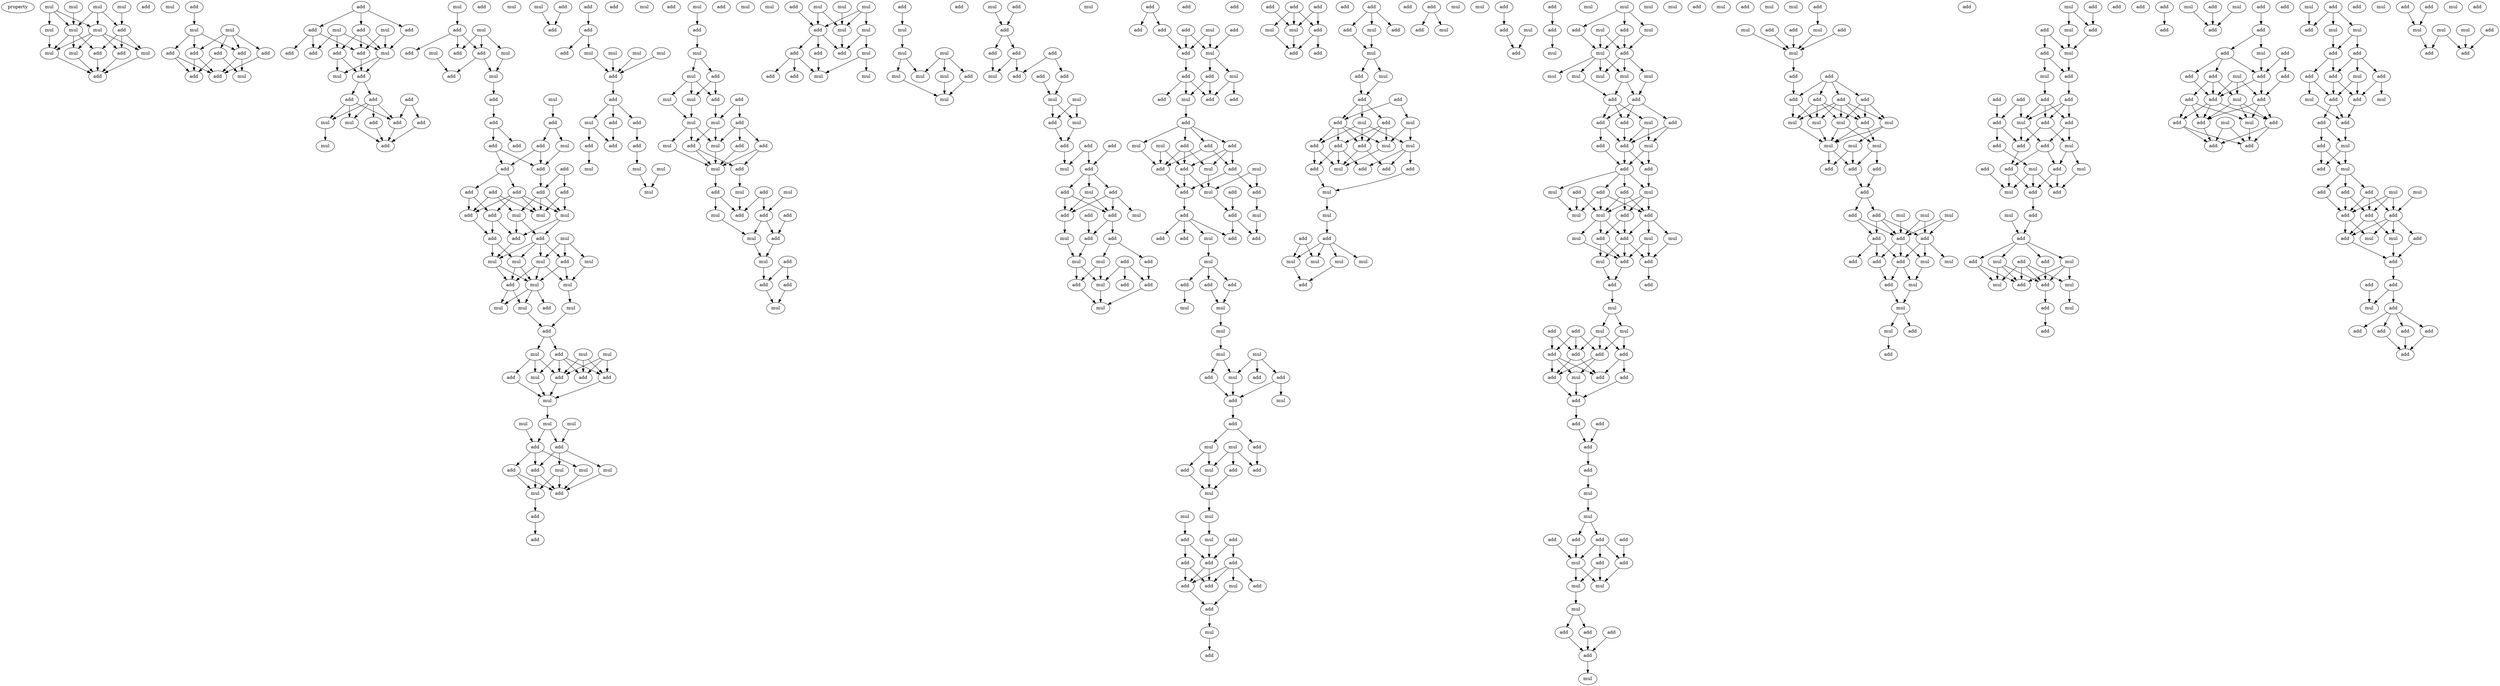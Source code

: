 digraph {
    node [fontcolor=black]
    property [mul=2,lf=1.5]
    0 [ label = mul ];
    1 [ label = add ];
    2 [ label = mul ];
    3 [ label = mul ];
    4 [ label = mul ];
    5 [ label = mul ];
    6 [ label = mul ];
    7 [ label = add ];
    8 [ label = mul ];
    9 [ label = mul ];
    10 [ label = add ];
    11 [ label = mul ];
    12 [ label = mul ];
    13 [ label = add ];
    14 [ label = add ];
    15 [ label = mul ];
    16 [ label = add ];
    17 [ label = mul ];
    18 [ label = mul ];
    19 [ label = add ];
    20 [ label = add ];
    21 [ label = add ];
    22 [ label = add ];
    23 [ label = add ];
    24 [ label = add ];
    25 [ label = mul ];
    26 [ label = add ];
    27 [ label = add ];
    28 [ label = add ];
    29 [ label = add ];
    30 [ label = mul ];
    31 [ label = add ];
    32 [ label = mul ];
    33 [ label = add ];
    34 [ label = add ];
    35 [ label = mul ];
    36 [ label = add ];
    37 [ label = add ];
    38 [ label = mul ];
    39 [ label = add ];
    40 [ label = add ];
    41 [ label = add ];
    42 [ label = add ];
    43 [ label = mul ];
    44 [ label = add ];
    45 [ label = add ];
    46 [ label = add ];
    47 [ label = mul ];
    48 [ label = mul ];
    49 [ label = add ];
    50 [ label = mul ];
    51 [ label = mul ];
    52 [ label = add ];
    53 [ label = mul ];
    54 [ label = mul ];
    55 [ label = add ];
    56 [ label = add ];
    57 [ label = add ];
    58 [ label = add ];
    59 [ label = mul ];
    60 [ label = add ];
    61 [ label = add ];
    62 [ label = mul ];
    63 [ label = add ];
    64 [ label = add ];
    65 [ label = add ];
    66 [ label = add ];
    67 [ label = mul ];
    68 [ label = add ];
    69 [ label = add ];
    70 [ label = add ];
    71 [ label = add ];
    72 [ label = add ];
    73 [ label = add ];
    74 [ label = add ];
    75 [ label = add ];
    76 [ label = add ];
    77 [ label = add ];
    78 [ label = mul ];
    79 [ label = mul ];
    80 [ label = mul ];
    81 [ label = add ];
    82 [ label = add ];
    83 [ label = add ];
    84 [ label = add ];
    85 [ label = mul ];
    86 [ label = mul ];
    87 [ label = mul ];
    88 [ label = add ];
    89 [ label = mul ];
    90 [ label = mul ];
    91 [ label = add ];
    92 [ label = mul ];
    93 [ label = mul ];
    94 [ label = mul ];
    95 [ label = add ];
    96 [ label = mul ];
    97 [ label = mul ];
    98 [ label = mul ];
    99 [ label = add ];
    100 [ label = add ];
    101 [ label = mul ];
    102 [ label = mul ];
    103 [ label = mul ];
    104 [ label = mul ];
    105 [ label = add ];
    106 [ label = add ];
    107 [ label = add ];
    108 [ label = add ];
    109 [ label = mul ];
    110 [ label = mul ];
    111 [ label = mul ];
    112 [ label = mul ];
    113 [ label = add ];
    114 [ label = add ];
    115 [ label = add ];
    116 [ label = mul ];
    117 [ label = add ];
    118 [ label = mul ];
    119 [ label = mul ];
    120 [ label = mul ];
    121 [ label = add ];
    122 [ label = add ];
    123 [ label = mul ];
    124 [ label = add ];
    125 [ label = add ];
    126 [ label = add ];
    127 [ label = add ];
    128 [ label = add ];
    129 [ label = add ];
    130 [ label = mul ];
    131 [ label = mul ];
    132 [ label = mul ];
    133 [ label = mul ];
    134 [ label = add ];
    135 [ label = add ];
    136 [ label = mul ];
    137 [ label = add ];
    138 [ label = add ];
    139 [ label = add ];
    140 [ label = add ];
    141 [ label = add ];
    142 [ label = add ];
    143 [ label = mul ];
    144 [ label = mul ];
    145 [ label = mul ];
    146 [ label = mul ];
    147 [ label = mul ];
    148 [ label = add ];
    149 [ label = mul ];
    150 [ label = add ];
    151 [ label = add ];
    152 [ label = mul ];
    153 [ label = mul ];
    154 [ label = add ];
    155 [ label = mul ];
    156 [ label = add ];
    157 [ label = mul ];
    158 [ label = add ];
    159 [ label = add ];
    160 [ label = mul ];
    161 [ label = mul ];
    162 [ label = add ];
    163 [ label = mul ];
    164 [ label = add ];
    165 [ label = mul ];
    166 [ label = add ];
    167 [ label = mul ];
    168 [ label = add ];
    169 [ label = add ];
    170 [ label = mul ];
    171 [ label = add ];
    172 [ label = mul ];
    173 [ label = mul ];
    174 [ label = add ];
    175 [ label = add ];
    176 [ label = add ];
    177 [ label = mul ];
    178 [ label = add ];
    179 [ label = mul ];
    180 [ label = add ];
    181 [ label = add ];
    182 [ label = mul ];
    183 [ label = add ];
    184 [ label = mul ];
    185 [ label = mul ];
    186 [ label = mul ];
    187 [ label = add ];
    188 [ label = mul ];
    189 [ label = mul ];
    190 [ label = mul ];
    191 [ label = add ];
    192 [ label = mul ];
    193 [ label = add ];
    194 [ label = add ];
    195 [ label = mul ];
    196 [ label = add ];
    197 [ label = add ];
    198 [ label = add ];
    199 [ label = mul ];
    200 [ label = mul ];
    201 [ label = add ];
    202 [ label = mul ];
    203 [ label = mul ];
    204 [ label = mul ];
    205 [ label = mul ];
    206 [ label = mul ];
    207 [ label = mul ];
    208 [ label = add ];
    209 [ label = add ];
    210 [ label = mul ];
    211 [ label = mul ];
    212 [ label = add ];
    213 [ label = mul ];
    214 [ label = add ];
    215 [ label = add ];
    216 [ label = add ];
    217 [ label = add ];
    218 [ label = add ];
    219 [ label = mul ];
    220 [ label = add ];
    221 [ label = add ];
    222 [ label = mul ];
    223 [ label = mul ];
    224 [ label = mul ];
    225 [ label = add ];
    226 [ label = add ];
    227 [ label = add ];
    228 [ label = add ];
    229 [ label = mul ];
    230 [ label = add ];
    231 [ label = add ];
    232 [ label = mul ];
    233 [ label = add ];
    234 [ label = mul ];
    235 [ label = add ];
    236 [ label = add ];
    237 [ label = add ];
    238 [ label = mul ];
    239 [ label = add ];
    240 [ label = add ];
    241 [ label = add ];
    242 [ label = mul ];
    243 [ label = add ];
    244 [ label = mul ];
    245 [ label = add ];
    246 [ label = add ];
    247 [ label = add ];
    248 [ label = mul ];
    249 [ label = mul ];
    250 [ label = add ];
    251 [ label = add ];
    252 [ label = add ];
    253 [ label = add ];
    254 [ label = mul ];
    255 [ label = add ];
    256 [ label = add ];
    257 [ label = mul ];
    258 [ label = add ];
    259 [ label = add ];
    260 [ label = mul ];
    261 [ label = add ];
    262 [ label = add ];
    263 [ label = add ];
    264 [ label = mul ];
    265 [ label = add ];
    266 [ label = add ];
    267 [ label = mul ];
    268 [ label = add ];
    269 [ label = add ];
    270 [ label = add ];
    271 [ label = mul ];
    272 [ label = add ];
    273 [ label = add ];
    274 [ label = add ];
    275 [ label = mul ];
    276 [ label = mul ];
    277 [ label = add ];
    278 [ label = mul ];
    279 [ label = add ];
    280 [ label = add ];
    281 [ label = mul ];
    282 [ label = add ];
    283 [ label = add ];
    284 [ label = add ];
    285 [ label = mul ];
    286 [ label = add ];
    287 [ label = add ];
    288 [ label = add ];
    289 [ label = mul ];
    290 [ label = add ];
    291 [ label = add ];
    292 [ label = add ];
    293 [ label = mul ];
    294 [ label = mul ];
    295 [ label = mul ];
    296 [ label = mul ];
    297 [ label = mul ];
    298 [ label = add ];
    299 [ label = mul ];
    300 [ label = add ];
    301 [ label = add ];
    302 [ label = add ];
    303 [ label = mul ];
    304 [ label = add ];
    305 [ label = mul ];
    306 [ label = mul ];
    307 [ label = add ];
    308 [ label = add ];
    309 [ label = mul ];
    310 [ label = add ];
    311 [ label = add ];
    312 [ label = add ];
    313 [ label = mul ];
    314 [ label = mul ];
    315 [ label = mul ];
    316 [ label = add ];
    317 [ label = add ];
    318 [ label = mul ];
    319 [ label = add ];
    320 [ label = add ];
    321 [ label = add ];
    322 [ label = mul ];
    323 [ label = add ];
    324 [ label = add ];
    325 [ label = add ];
    326 [ label = add ];
    327 [ label = mul ];
    328 [ label = add ];
    329 [ label = add ];
    330 [ label = add ];
    331 [ label = add ];
    332 [ label = mul ];
    333 [ label = add ];
    334 [ label = mul ];
    335 [ label = add ];
    336 [ label = add ];
    337 [ label = add ];
    338 [ label = add ];
    339 [ label = add ];
    340 [ label = add ];
    341 [ label = add ];
    342 [ label = mul ];
    343 [ label = mul ];
    344 [ label = add ];
    345 [ label = add ];
    346 [ label = mul ];
    347 [ label = add ];
    348 [ label = mul ];
    349 [ label = add ];
    350 [ label = add ];
    351 [ label = mul ];
    352 [ label = add ];
    353 [ label = add ];
    354 [ label = mul ];
    355 [ label = add ];
    356 [ label = mul ];
    357 [ label = add ];
    358 [ label = add ];
    359 [ label = mul ];
    360 [ label = add ];
    361 [ label = add ];
    362 [ label = mul ];
    363 [ label = add ];
    364 [ label = add ];
    365 [ label = mul ];
    366 [ label = mul ];
    367 [ label = add ];
    368 [ label = add ];
    369 [ label = mul ];
    370 [ label = mul ];
    371 [ label = mul ];
    372 [ label = mul ];
    373 [ label = mul ];
    374 [ label = add ];
    375 [ label = mul ];
    376 [ label = add ];
    377 [ label = mul ];
    378 [ label = add ];
    379 [ label = add ];
    380 [ label = add ];
    381 [ label = mul ];
    382 [ label = add ];
    383 [ label = mul ];
    384 [ label = mul ];
    385 [ label = add ];
    386 [ label = mul ];
    387 [ label = mul ];
    388 [ label = add ];
    389 [ label = add ];
    390 [ label = mul ];
    391 [ label = mul ];
    392 [ label = mul ];
    393 [ label = mul ];
    394 [ label = mul ];
    395 [ label = mul ];
    396 [ label = add ];
    397 [ label = add ];
    398 [ label = add ];
    399 [ label = add ];
    400 [ label = mul ];
    401 [ label = add ];
    402 [ label = add ];
    403 [ label = mul ];
    404 [ label = add ];
    405 [ label = add ];
    406 [ label = add ];
    407 [ label = mul ];
    408 [ label = add ];
    409 [ label = mul ];
    410 [ label = add ];
    411 [ label = add ];
    412 [ label = add ];
    413 [ label = add ];
    414 [ label = mul ];
    415 [ label = mul ];
    416 [ label = mul ];
    417 [ label = mul ];
    418 [ label = add ];
    419 [ label = mul ];
    420 [ label = add ];
    421 [ label = add ];
    422 [ label = mul ];
    423 [ label = add ];
    424 [ label = add ];
    425 [ label = add ];
    426 [ label = mul ];
    427 [ label = mul ];
    428 [ label = add ];
    429 [ label = mul ];
    430 [ label = add ];
    431 [ label = add ];
    432 [ label = add ];
    433 [ label = add ];
    434 [ label = add ];
    435 [ label = mul ];
    436 [ label = mul ];
    437 [ label = add ];
    438 [ label = add ];
    439 [ label = add ];
    440 [ label = add ];
    441 [ label = add ];
    442 [ label = add ];
    443 [ label = mul ];
    444 [ label = add ];
    445 [ label = add ];
    446 [ label = mul ];
    447 [ label = add ];
    448 [ label = add ];
    449 [ label = mul ];
    450 [ label = mul ];
    451 [ label = add ];
    452 [ label = add ];
    453 [ label = add ];
    454 [ label = add ];
    455 [ label = mul ];
    456 [ label = add ];
    457 [ label = add ];
    458 [ label = mul ];
    459 [ label = mul ];
    460 [ label = mul ];
    461 [ label = add ];
    462 [ label = mul ];
    463 [ label = add ];
    464 [ label = add ];
    465 [ label = add ];
    466 [ label = mul ];
    467 [ label = mul ];
    468 [ label = add ];
    469 [ label = mul ];
    470 [ label = add ];
    471 [ label = add ];
    472 [ label = mul ];
    473 [ label = add ];
    474 [ label = mul ];
    475 [ label = add ];
    476 [ label = add ];
    477 [ label = add ];
    478 [ label = add ];
    479 [ label = add ];
    480 [ label = add ];
    481 [ label = add ];
    482 [ label = mul ];
    483 [ label = mul ];
    484 [ label = mul ];
    485 [ label = mul ];
    486 [ label = mul ];
    487 [ label = mul ];
    488 [ label = mul ];
    489 [ label = add ];
    490 [ label = add ];
    491 [ label = add ];
    492 [ label = add ];
    493 [ label = add ];
    494 [ label = add ];
    495 [ label = mul ];
    496 [ label = add ];
    497 [ label = mul ];
    498 [ label = mul ];
    499 [ label = add ];
    500 [ label = add ];
    501 [ label = add ];
    502 [ label = add ];
    503 [ label = mul ];
    504 [ label = add ];
    505 [ label = mul ];
    506 [ label = add ];
    507 [ label = mul ];
    508 [ label = add ];
    509 [ label = mul ];
    510 [ label = mul ];
    511 [ label = add ];
    512 [ label = add ];
    513 [ label = add ];
    514 [ label = mul ];
    515 [ label = add ];
    516 [ label = mul ];
    517 [ label = add ];
    518 [ label = add ];
    519 [ label = mul ];
    520 [ label = mul ];
    521 [ label = add ];
    522 [ label = add ];
    523 [ label = add ];
    524 [ label = add ];
    525 [ label = add ];
    526 [ label = add ];
    527 [ label = add ];
    528 [ label = add ];
    529 [ label = mul ];
    530 [ label = add ];
    531 [ label = add ];
    532 [ label = add ];
    533 [ label = mul ];
    534 [ label = mul ];
    535 [ label = add ];
    536 [ label = add ];
    537 [ label = mul ];
    538 [ label = add ];
    539 [ label = add ];
    540 [ label = mul ];
    541 [ label = add ];
    542 [ label = add ];
    543 [ label = mul ];
    544 [ label = add ];
    545 [ label = add ];
    546 [ label = add ];
    547 [ label = add ];
    548 [ label = mul ];
    549 [ label = mul ];
    550 [ label = add ];
    551 [ label = mul ];
    552 [ label = mul ];
    553 [ label = add ];
    554 [ label = add ];
    555 [ label = add ];
    556 [ label = mul ];
    557 [ label = add ];
    558 [ label = add ];
    559 [ label = add ];
    560 [ label = add ];
    561 [ label = mul ];
    562 [ label = add ];
    563 [ label = mul ];
    564 [ label = add ];
    565 [ label = add ];
    566 [ label = add ];
    567 [ label = mul ];
    568 [ label = add ];
    569 [ label = add ];
    570 [ label = add ];
    571 [ label = mul ];
    572 [ label = add ];
    573 [ label = add ];
    574 [ label = add ];
    575 [ label = mul ];
    576 [ label = add ];
    577 [ label = add ];
    578 [ label = add ];
    579 [ label = mul ];
    580 [ label = mul ];
    581 [ label = add ];
    582 [ label = add ];
    583 [ label = add ];
    584 [ label = add ];
    585 [ label = add ];
    586 [ label = add ];
    587 [ label = mul ];
    588 [ label = add ];
    589 [ label = add ];
    590 [ label = mul ];
    591 [ label = mul ];
    592 [ label = add ];
    593 [ label = add ];
    594 [ label = add ];
    595 [ label = add ];
    596 [ label = mul ];
    597 [ label = add ];
    598 [ label = add ];
    599 [ label = mul ];
    600 [ label = add ];
    601 [ label = mul ];
    602 [ label = add ];
    603 [ label = add ];
    604 [ label = mul ];
    605 [ label = add ];
    606 [ label = mul ];
    607 [ label = add ];
    608 [ label = mul ];
    609 [ label = add ];
    610 [ label = add ];
    611 [ label = mul ];
    612 [ label = add ];
    613 [ label = add ];
    614 [ label = add ];
    615 [ label = add ];
    616 [ label = add ];
    617 [ label = mul ];
    618 [ label = mul ];
    619 [ label = add ];
    620 [ label = add ];
    621 [ label = add ];
    622 [ label = add ];
    623 [ label = add ];
    624 [ label = mul ];
    625 [ label = add ];
    626 [ label = mul ];
    627 [ label = add ];
    628 [ label = add ];
    629 [ label = add ];
    630 [ label = add ];
    631 [ label = add ];
    632 [ label = add ];
    633 [ label = add ];
    634 [ label = mul ];
    635 [ label = mul ];
    636 [ label = mul ];
    637 [ label = add ];
    638 [ label = add ];
    639 [ label = add ];
    640 [ label = mul ];
    641 [ label = add ];
    0 -> 5 [ name = 0 ];
    0 -> 6 [ name = 1 ];
    0 -> 7 [ name = 2 ];
    2 -> 6 [ name = 3 ];
    3 -> 7 [ name = 4 ];
    4 -> 5 [ name = 5 ];
    4 -> 6 [ name = 6 ];
    4 -> 8 [ name = 7 ];
    5 -> 9 [ name = 8 ];
    5 -> 11 [ name = 9 ];
    5 -> 12 [ name = 10 ];
    5 -> 13 [ name = 11 ];
    6 -> 9 [ name = 12 ];
    6 -> 10 [ name = 13 ];
    6 -> 11 [ name = 14 ];
    7 -> 10 [ name = 15 ];
    7 -> 12 [ name = 16 ];
    7 -> 13 [ name = 17 ];
    8 -> 9 [ name = 18 ];
    9 -> 14 [ name = 19 ];
    10 -> 14 [ name = 20 ];
    11 -> 14 [ name = 21 ];
    12 -> 14 [ name = 22 ];
    13 -> 14 [ name = 23 ];
    16 -> 18 [ name = 24 ];
    17 -> 19 [ name = 25 ];
    17 -> 20 [ name = 26 ];
    17 -> 21 [ name = 27 ];
    17 -> 22 [ name = 28 ];
    18 -> 19 [ name = 29 ];
    18 -> 20 [ name = 30 ];
    18 -> 23 [ name = 31 ];
    19 -> 24 [ name = 32 ];
    19 -> 26 [ name = 33 ];
    20 -> 25 [ name = 34 ];
    20 -> 26 [ name = 35 ];
    21 -> 26 [ name = 36 ];
    22 -> 24 [ name = 37 ];
    22 -> 25 [ name = 38 ];
    23 -> 24 [ name = 39 ];
    23 -> 26 [ name = 40 ];
    27 -> 28 [ name = 41 ];
    27 -> 29 [ name = 42 ];
    27 -> 31 [ name = 43 ];
    28 -> 33 [ name = 44 ];
    28 -> 36 [ name = 45 ];
    28 -> 37 [ name = 46 ];
    29 -> 34 [ name = 47 ];
    29 -> 35 [ name = 48 ];
    29 -> 37 [ name = 49 ];
    30 -> 33 [ name = 50 ];
    30 -> 34 [ name = 51 ];
    30 -> 35 [ name = 52 ];
    31 -> 35 [ name = 53 ];
    32 -> 35 [ name = 54 ];
    32 -> 37 [ name = 55 ];
    34 -> 38 [ name = 56 ];
    34 -> 39 [ name = 57 ];
    35 -> 38 [ name = 58 ];
    35 -> 39 [ name = 59 ];
    37 -> 39 [ name = 60 ];
    39 -> 40 [ name = 61 ];
    39 -> 41 [ name = 62 ];
    40 -> 43 [ name = 63 ];
    40 -> 44 [ name = 64 ];
    40 -> 45 [ name = 65 ];
    40 -> 47 [ name = 66 ];
    41 -> 43 [ name = 67 ];
    41 -> 44 [ name = 68 ];
    41 -> 47 [ name = 69 ];
    42 -> 44 [ name = 70 ];
    42 -> 46 [ name = 71 ];
    43 -> 48 [ name = 72 ];
    44 -> 49 [ name = 73 ];
    45 -> 49 [ name = 74 ];
    46 -> 49 [ name = 75 ];
    47 -> 49 [ name = 76 ];
    50 -> 52 [ name = 77 ];
    51 -> 53 [ name = 78 ];
    51 -> 55 [ name = 79 ];
    51 -> 56 [ name = 80 ];
    52 -> 55 [ name = 81 ];
    52 -> 56 [ name = 82 ];
    52 -> 57 [ name = 83 ];
    53 -> 59 [ name = 84 ];
    54 -> 58 [ name = 85 ];
    55 -> 58 [ name = 86 ];
    55 -> 59 [ name = 87 ];
    59 -> 60 [ name = 88 ];
    60 -> 63 [ name = 89 ];
    62 -> 64 [ name = 90 ];
    63 -> 65 [ name = 91 ];
    63 -> 66 [ name = 92 ];
    64 -> 67 [ name = 93 ];
    64 -> 68 [ name = 94 ];
    65 -> 69 [ name = 95 ];
    65 -> 70 [ name = 96 ];
    67 -> 69 [ name = 97 ];
    68 -> 69 [ name = 98 ];
    68 -> 70 [ name = 99 ];
    69 -> 74 [ name = 100 ];
    70 -> 73 [ name = 101 ];
    70 -> 76 [ name = 102 ];
    71 -> 72 [ name = 103 ];
    71 -> 74 [ name = 104 ];
    72 -> 78 [ name = 105 ];
    72 -> 79 [ name = 106 ];
    73 -> 77 [ name = 107 ];
    73 -> 81 [ name = 108 ];
    74 -> 78 [ name = 109 ];
    74 -> 79 [ name = 110 ];
    74 -> 80 [ name = 111 ];
    75 -> 79 [ name = 112 ];
    75 -> 80 [ name = 113 ];
    75 -> 81 [ name = 114 ];
    76 -> 77 [ name = 115 ];
    76 -> 78 [ name = 116 ];
    76 -> 79 [ name = 117 ];
    76 -> 81 [ name = 118 ];
    77 -> 82 [ name = 119 ];
    77 -> 84 [ name = 120 ];
    78 -> 83 [ name = 121 ];
    78 -> 84 [ name = 122 ];
    80 -> 83 [ name = 123 ];
    80 -> 84 [ name = 124 ];
    81 -> 82 [ name = 125 ];
    82 -> 89 [ name = 126 ];
    82 -> 90 [ name = 127 ];
    83 -> 87 [ name = 128 ];
    83 -> 88 [ name = 129 ];
    83 -> 89 [ name = 130 ];
    83 -> 90 [ name = 131 ];
    84 -> 89 [ name = 132 ];
    85 -> 86 [ name = 133 ];
    85 -> 87 [ name = 134 ];
    85 -> 88 [ name = 135 ];
    86 -> 92 [ name = 136 ];
    87 -> 91 [ name = 137 ];
    87 -> 92 [ name = 138 ];
    87 -> 93 [ name = 139 ];
    88 -> 92 [ name = 140 ];
    88 -> 93 [ name = 141 ];
    89 -> 91 [ name = 142 ];
    89 -> 93 [ name = 143 ];
    90 -> 91 [ name = 144 ];
    90 -> 93 [ name = 145 ];
    91 -> 96 [ name = 146 ];
    91 -> 98 [ name = 147 ];
    92 -> 97 [ name = 148 ];
    93 -> 95 [ name = 149 ];
    93 -> 96 [ name = 150 ];
    93 -> 98 [ name = 151 ];
    97 -> 99 [ name = 152 ];
    98 -> 99 [ name = 153 ];
    99 -> 100 [ name = 154 ];
    99 -> 103 [ name = 155 ];
    100 -> 104 [ name = 156 ];
    100 -> 106 [ name = 157 ];
    100 -> 107 [ name = 158 ];
    100 -> 108 [ name = 159 ];
    101 -> 106 [ name = 160 ];
    101 -> 107 [ name = 161 ];
    101 -> 108 [ name = 162 ];
    102 -> 106 [ name = 163 ];
    102 -> 107 [ name = 164 ];
    102 -> 108 [ name = 165 ];
    103 -> 104 [ name = 166 ];
    103 -> 105 [ name = 167 ];
    103 -> 106 [ name = 168 ];
    104 -> 109 [ name = 169 ];
    105 -> 109 [ name = 170 ];
    106 -> 109 [ name = 171 ];
    108 -> 109 [ name = 172 ];
    109 -> 111 [ name = 173 ];
    110 -> 113 [ name = 174 ];
    111 -> 113 [ name = 175 ];
    111 -> 114 [ name = 176 ];
    112 -> 114 [ name = 177 ];
    113 -> 115 [ name = 178 ];
    113 -> 118 [ name = 179 ];
    113 -> 119 [ name = 180 ];
    114 -> 115 [ name = 181 ];
    114 -> 116 [ name = 182 ];
    114 -> 117 [ name = 183 ];
    115 -> 120 [ name = 184 ];
    115 -> 121 [ name = 185 ];
    116 -> 121 [ name = 186 ];
    117 -> 120 [ name = 187 ];
    117 -> 121 [ name = 188 ];
    118 -> 121 [ name = 189 ];
    119 -> 120 [ name = 190 ];
    119 -> 121 [ name = 191 ];
    120 -> 122 [ name = 192 ];
    122 -> 124 [ name = 193 ];
    123 -> 127 [ name = 194 ];
    125 -> 127 [ name = 195 ];
    126 -> 128 [ name = 196 ];
    128 -> 129 [ name = 197 ];
    128 -> 133 [ name = 198 ];
    130 -> 134 [ name = 199 ];
    131 -> 134 [ name = 200 ];
    132 -> 134 [ name = 201 ];
    133 -> 134 [ name = 202 ];
    134 -> 135 [ name = 203 ];
    135 -> 136 [ name = 204 ];
    135 -> 137 [ name = 205 ];
    135 -> 139 [ name = 206 ];
    136 -> 141 [ name = 207 ];
    136 -> 142 [ name = 208 ];
    137 -> 142 [ name = 209 ];
    139 -> 140 [ name = 210 ];
    140 -> 143 [ name = 211 ];
    141 -> 145 [ name = 212 ];
    143 -> 146 [ name = 213 ];
    144 -> 146 [ name = 214 ];
    149 -> 150 [ name = 215 ];
    150 -> 152 [ name = 216 ];
    152 -> 153 [ name = 217 ];
    152 -> 154 [ name = 218 ];
    153 -> 155 [ name = 219 ];
    153 -> 156 [ name = 220 ];
    153 -> 157 [ name = 221 ];
    154 -> 156 [ name = 222 ];
    154 -> 157 [ name = 223 ];
    155 -> 160 [ name = 224 ];
    156 -> 161 [ name = 225 ];
    157 -> 160 [ name = 226 ];
    158 -> 159 [ name = 227 ];
    158 -> 161 [ name = 228 ];
    159 -> 163 [ name = 229 ];
    159 -> 164 [ name = 230 ];
    159 -> 166 [ name = 231 ];
    160 -> 162 [ name = 232 ];
    160 -> 163 [ name = 233 ];
    160 -> 165 [ name = 234 ];
    161 -> 162 [ name = 235 ];
    161 -> 163 [ name = 236 ];
    162 -> 167 [ name = 237 ];
    162 -> 168 [ name = 238 ];
    163 -> 167 [ name = 239 ];
    164 -> 167 [ name = 240 ];
    164 -> 168 [ name = 241 ];
    165 -> 167 [ name = 242 ];
    166 -> 167 [ name = 243 ];
    167 -> 169 [ name = 244 ];
    168 -> 172 [ name = 245 ];
    169 -> 173 [ name = 246 ];
    169 -> 174 [ name = 247 ];
    170 -> 176 [ name = 248 ];
    171 -> 174 [ name = 249 ];
    171 -> 176 [ name = 250 ];
    172 -> 174 [ name = 251 ];
    173 -> 177 [ name = 252 ];
    175 -> 178 [ name = 253 ];
    176 -> 177 [ name = 254 ];
    176 -> 178 [ name = 255 ];
    177 -> 179 [ name = 256 ];
    178 -> 179 [ name = 257 ];
    179 -> 181 [ name = 258 ];
    180 -> 181 [ name = 259 ];
    180 -> 183 [ name = 260 ];
    181 -> 184 [ name = 261 ];
    183 -> 184 [ name = 262 ];
    186 -> 192 [ name = 263 ];
    187 -> 191 [ name = 264 ];
    188 -> 190 [ name = 265 ];
    188 -> 191 [ name = 266 ];
    188 -> 192 [ name = 267 ];
    189 -> 191 [ name = 268 ];
    189 -> 192 [ name = 269 ];
    190 -> 195 [ name = 270 ];
    190 -> 196 [ name = 271 ];
    191 -> 193 [ name = 272 ];
    191 -> 194 [ name = 273 ];
    191 -> 196 [ name = 274 ];
    192 -> 196 [ name = 275 ];
    193 -> 197 [ name = 276 ];
    193 -> 198 [ name = 277 ];
    193 -> 199 [ name = 278 ];
    194 -> 199 [ name = 279 ];
    195 -> 199 [ name = 280 ];
    195 -> 200 [ name = 281 ];
    201 -> 202 [ name = 282 ];
    202 -> 204 [ name = 283 ];
    203 -> 205 [ name = 284 ];
    203 -> 207 [ name = 285 ];
    203 -> 209 [ name = 286 ];
    204 -> 205 [ name = 287 ];
    204 -> 206 [ name = 288 ];
    206 -> 210 [ name = 289 ];
    207 -> 210 [ name = 290 ];
    209 -> 210 [ name = 291 ];
    211 -> 214 [ name = 292 ];
    212 -> 214 [ name = 293 ];
    214 -> 215 [ name = 294 ];
    214 -> 217 [ name = 295 ];
    215 -> 219 [ name = 296 ];
    215 -> 220 [ name = 297 ];
    216 -> 220 [ name = 298 ];
    216 -> 221 [ name = 299 ];
    217 -> 219 [ name = 300 ];
    218 -> 223 [ name = 301 ];
    221 -> 223 [ name = 302 ];
    222 -> 224 [ name = 303 ];
    222 -> 225 [ name = 304 ];
    223 -> 224 [ name = 305 ];
    223 -> 225 [ name = 306 ];
    224 -> 227 [ name = 307 ];
    225 -> 227 [ name = 308 ];
    226 -> 230 [ name = 309 ];
    227 -> 229 [ name = 310 ];
    228 -> 229 [ name = 311 ];
    228 -> 230 [ name = 312 ];
    230 -> 231 [ name = 313 ];
    230 -> 232 [ name = 314 ];
    230 -> 233 [ name = 315 ];
    231 -> 235 [ name = 316 ];
    231 -> 236 [ name = 317 ];
    232 -> 235 [ name = 318 ];
    232 -> 236 [ name = 319 ];
    233 -> 234 [ name = 320 ];
    233 -> 235 [ name = 321 ];
    233 -> 236 [ name = 322 ];
    235 -> 238 [ name = 323 ];
    236 -> 239 [ name = 324 ];
    236 -> 240 [ name = 325 ];
    237 -> 239 [ name = 326 ];
    238 -> 244 [ name = 327 ];
    239 -> 244 [ name = 328 ];
    240 -> 241 [ name = 329 ];
    240 -> 242 [ name = 330 ];
    241 -> 246 [ name = 331 ];
    242 -> 245 [ name = 332 ];
    242 -> 248 [ name = 333 ];
    243 -> 246 [ name = 334 ];
    243 -> 247 [ name = 335 ];
    243 -> 248 [ name = 336 ];
    244 -> 245 [ name = 337 ];
    244 -> 248 [ name = 338 ];
    245 -> 249 [ name = 339 ];
    246 -> 249 [ name = 340 ];
    248 -> 249 [ name = 341 ];
    250 -> 251 [ name = 342 ];
    250 -> 255 [ name = 343 ];
    252 -> 257 [ name = 344 ];
    253 -> 256 [ name = 345 ];
    253 -> 257 [ name = 346 ];
    254 -> 256 [ name = 347 ];
    254 -> 257 [ name = 348 ];
    255 -> 256 [ name = 349 ];
    256 -> 258 [ name = 350 ];
    257 -> 259 [ name = 351 ];
    257 -> 260 [ name = 352 ];
    258 -> 261 [ name = 353 ];
    258 -> 263 [ name = 354 ];
    258 -> 264 [ name = 355 ];
    259 -> 261 [ name = 356 ];
    259 -> 264 [ name = 357 ];
    260 -> 261 [ name = 358 ];
    260 -> 265 [ name = 359 ];
    264 -> 266 [ name = 360 ];
    266 -> 267 [ name = 361 ];
    266 -> 268 [ name = 362 ];
    266 -> 269 [ name = 363 ];
    266 -> 270 [ name = 364 ];
    267 -> 274 [ name = 365 ];
    268 -> 273 [ name = 366 ];
    268 -> 274 [ name = 367 ];
    268 -> 275 [ name = 368 ];
    269 -> 272 [ name = 369 ];
    269 -> 274 [ name = 370 ];
    270 -> 272 [ name = 371 ];
    270 -> 273 [ name = 372 ];
    270 -> 275 [ name = 373 ];
    271 -> 273 [ name = 374 ];
    271 -> 274 [ name = 375 ];
    272 -> 279 [ name = 376 ];
    272 -> 280 [ name = 377 ];
    273 -> 278 [ name = 378 ];
    273 -> 280 [ name = 379 ];
    274 -> 280 [ name = 380 ];
    275 -> 278 [ name = 381 ];
    276 -> 278 [ name = 382 ];
    276 -> 279 [ name = 383 ];
    277 -> 282 [ name = 384 ];
    278 -> 282 [ name = 385 ];
    279 -> 281 [ name = 386 ];
    280 -> 283 [ name = 387 ];
    281 -> 287 [ name = 388 ];
    282 -> 286 [ name = 389 ];
    282 -> 287 [ name = 390 ];
    283 -> 284 [ name = 391 ];
    283 -> 285 [ name = 392 ];
    283 -> 286 [ name = 393 ];
    283 -> 288 [ name = 394 ];
    285 -> 289 [ name = 395 ];
    289 -> 290 [ name = 396 ];
    289 -> 291 [ name = 397 ];
    289 -> 292 [ name = 398 ];
    290 -> 294 [ name = 399 ];
    291 -> 293 [ name = 400 ];
    292 -> 293 [ name = 401 ];
    293 -> 295 [ name = 402 ];
    295 -> 296 [ name = 403 ];
    296 -> 299 [ name = 404 ];
    296 -> 301 [ name = 405 ];
    297 -> 298 [ name = 406 ];
    297 -> 299 [ name = 407 ];
    297 -> 300 [ name = 408 ];
    299 -> 302 [ name = 409 ];
    300 -> 302 [ name = 410 ];
    300 -> 303 [ name = 411 ];
    301 -> 302 [ name = 412 ];
    302 -> 304 [ name = 413 ];
    304 -> 306 [ name = 414 ];
    304 -> 307 [ name = 415 ];
    305 -> 309 [ name = 416 ];
    305 -> 311 [ name = 417 ];
    305 -> 312 [ name = 418 ];
    306 -> 309 [ name = 419 ];
    306 -> 310 [ name = 420 ];
    307 -> 312 [ name = 421 ];
    309 -> 313 [ name = 422 ];
    310 -> 313 [ name = 423 ];
    311 -> 313 [ name = 424 ];
    313 -> 314 [ name = 425 ];
    314 -> 318 [ name = 426 ];
    315 -> 317 [ name = 427 ];
    316 -> 320 [ name = 428 ];
    316 -> 321 [ name = 429 ];
    317 -> 319 [ name = 430 ];
    317 -> 320 [ name = 431 ];
    318 -> 320 [ name = 432 ];
    319 -> 323 [ name = 433 ];
    319 -> 325 [ name = 434 ];
    320 -> 323 [ name = 435 ];
    320 -> 325 [ name = 436 ];
    321 -> 322 [ name = 437 ];
    321 -> 323 [ name = 438 ];
    321 -> 324 [ name = 439 ];
    321 -> 325 [ name = 440 ];
    322 -> 326 [ name = 441 ];
    323 -> 326 [ name = 442 ];
    326 -> 327 [ name = 443 ];
    327 -> 330 [ name = 444 ];
    328 -> 334 [ name = 445 ];
    329 -> 333 [ name = 446 ];
    329 -> 334 [ name = 447 ];
    331 -> 332 [ name = 448 ];
    331 -> 333 [ name = 449 ];
    331 -> 334 [ name = 450 ];
    332 -> 335 [ name = 451 ];
    333 -> 335 [ name = 452 ];
    333 -> 336 [ name = 453 ];
    334 -> 335 [ name = 454 ];
    338 -> 343 [ name = 455 ];
    338 -> 344 [ name = 456 ];
    338 -> 345 [ name = 457 ];
    340 -> 341 [ name = 458 ];
    340 -> 342 [ name = 459 ];
    343 -> 346 [ name = 460 ];
    345 -> 346 [ name = 461 ];
    346 -> 347 [ name = 462 ];
    346 -> 348 [ name = 463 ];
    347 -> 350 [ name = 464 ];
    348 -> 350 [ name = 465 ];
    349 -> 353 [ name = 466 ];
    349 -> 354 [ name = 467 ];
    350 -> 351 [ name = 468 ];
    350 -> 352 [ name = 469 ];
    350 -> 353 [ name = 470 ];
    351 -> 355 [ name = 471 ];
    351 -> 356 [ name = 472 ];
    351 -> 358 [ name = 473 ];
    352 -> 357 [ name = 474 ];
    352 -> 358 [ name = 475 ];
    352 -> 359 [ name = 476 ];
    353 -> 355 [ name = 477 ];
    353 -> 357 [ name = 478 ];
    353 -> 358 [ name = 479 ];
    353 -> 359 [ name = 480 ];
    354 -> 356 [ name = 481 ];
    354 -> 359 [ name = 482 ];
    355 -> 362 [ name = 483 ];
    355 -> 364 [ name = 484 ];
    356 -> 360 [ name = 485 ];
    356 -> 361 [ name = 486 ];
    356 -> 363 [ name = 487 ];
    357 -> 362 [ name = 488 ];
    357 -> 363 [ name = 489 ];
    357 -> 364 [ name = 490 ];
    358 -> 360 [ name = 491 ];
    358 -> 362 [ name = 492 ];
    359 -> 362 [ name = 493 ];
    361 -> 365 [ name = 494 ];
    364 -> 365 [ name = 495 ];
    365 -> 366 [ name = 496 ];
    366 -> 368 [ name = 497 ];
    367 -> 370 [ name = 498 ];
    367 -> 372 [ name = 499 ];
    368 -> 370 [ name = 500 ];
    368 -> 371 [ name = 501 ];
    368 -> 372 [ name = 502 ];
    368 -> 373 [ name = 503 ];
    370 -> 374 [ name = 504 ];
    373 -> 374 [ name = 505 ];
    376 -> 378 [ name = 506 ];
    377 -> 380 [ name = 507 ];
    378 -> 380 [ name = 508 ];
    379 -> 382 [ name = 509 ];
    382 -> 383 [ name = 510 ];
    384 -> 385 [ name = 511 ];
    384 -> 387 [ name = 512 ];
    384 -> 388 [ name = 513 ];
    385 -> 389 [ name = 514 ];
    385 -> 390 [ name = 515 ];
    386 -> 389 [ name = 516 ];
    386 -> 390 [ name = 517 ];
    387 -> 389 [ name = 518 ];
    388 -> 390 [ name = 519 ];
    389 -> 391 [ name = 520 ];
    389 -> 394 [ name = 521 ];
    389 -> 395 [ name = 522 ];
    390 -> 391 [ name = 523 ];
    390 -> 392 [ name = 524 ];
    390 -> 393 [ name = 525 ];
    390 -> 394 [ name = 526 ];
    392 -> 397 [ name = 527 ];
    394 -> 396 [ name = 528 ];
    394 -> 397 [ name = 529 ];
    395 -> 396 [ name = 530 ];
    396 -> 398 [ name = 531 ];
    396 -> 399 [ name = 532 ];
    396 -> 401 [ name = 533 ];
    397 -> 398 [ name = 534 ];
    397 -> 400 [ name = 535 ];
    397 -> 401 [ name = 536 ];
    398 -> 402 [ name = 537 ];
    398 -> 404 [ name = 538 ];
    399 -> 403 [ name = 539 ];
    399 -> 404 [ name = 540 ];
    400 -> 403 [ name = 541 ];
    400 -> 404 [ name = 542 ];
    401 -> 404 [ name = 543 ];
    402 -> 406 [ name = 544 ];
    403 -> 405 [ name = 545 ];
    403 -> 406 [ name = 546 ];
    404 -> 405 [ name = 547 ];
    404 -> 406 [ name = 548 ];
    405 -> 407 [ name = 549 ];
    406 -> 407 [ name = 550 ];
    406 -> 409 [ name = 551 ];
    406 -> 410 [ name = 552 ];
    406 -> 411 [ name = 553 ];
    407 -> 412 [ name = 554 ];
    407 -> 413 [ name = 555 ];
    407 -> 415 [ name = 556 ];
    408 -> 414 [ name = 557 ];
    408 -> 415 [ name = 558 ];
    409 -> 414 [ name = 559 ];
    410 -> 412 [ name = 560 ];
    410 -> 413 [ name = 561 ];
    410 -> 415 [ name = 562 ];
    411 -> 412 [ name = 563 ];
    411 -> 414 [ name = 564 ];
    411 -> 415 [ name = 565 ];
    412 -> 416 [ name = 566 ];
    412 -> 417 [ name = 567 ];
    412 -> 418 [ name = 568 ];
    413 -> 418 [ name = 569 ];
    413 -> 420 [ name = 570 ];
    415 -> 418 [ name = 571 ];
    415 -> 419 [ name = 572 ];
    415 -> 420 [ name = 573 ];
    416 -> 421 [ name = 574 ];
    416 -> 423 [ name = 575 ];
    417 -> 421 [ name = 576 ];
    418 -> 421 [ name = 577 ];
    418 -> 422 [ name = 578 ];
    418 -> 423 [ name = 579 ];
    419 -> 423 [ name = 580 ];
    420 -> 422 [ name = 581 ];
    420 -> 423 [ name = 582 ];
    421 -> 425 [ name = 583 ];
    422 -> 424 [ name = 584 ];
    423 -> 424 [ name = 585 ];
    424 -> 426 [ name = 586 ];
    426 -> 427 [ name = 587 ];
    426 -> 429 [ name = 588 ];
    427 -> 431 [ name = 589 ];
    427 -> 434 [ name = 590 ];
    428 -> 432 [ name = 591 ];
    428 -> 433 [ name = 592 ];
    428 -> 434 [ name = 593 ];
    429 -> 431 [ name = 594 ];
    429 -> 433 [ name = 595 ];
    429 -> 434 [ name = 596 ];
    430 -> 432 [ name = 597 ];
    430 -> 433 [ name = 598 ];
    431 -> 437 [ name = 599 ];
    431 -> 439 [ name = 600 ];
    432 -> 436 [ name = 601 ];
    432 -> 437 [ name = 602 ];
    432 -> 438 [ name = 603 ];
    433 -> 437 [ name = 604 ];
    433 -> 438 [ name = 605 ];
    434 -> 436 [ name = 606 ];
    434 -> 438 [ name = 607 ];
    436 -> 440 [ name = 608 ];
    438 -> 440 [ name = 609 ];
    439 -> 440 [ name = 610 ];
    440 -> 441 [ name = 611 ];
    441 -> 445 [ name = 612 ];
    442 -> 445 [ name = 613 ];
    445 -> 447 [ name = 614 ];
    447 -> 449 [ name = 615 ];
    449 -> 450 [ name = 616 ];
    450 -> 453 [ name = 617 ];
    450 -> 454 [ name = 618 ];
    451 -> 457 [ name = 619 ];
    452 -> 455 [ name = 620 ];
    453 -> 455 [ name = 621 ];
    453 -> 456 [ name = 622 ];
    453 -> 457 [ name = 623 ];
    454 -> 455 [ name = 624 ];
    455 -> 458 [ name = 625 ];
    455 -> 459 [ name = 626 ];
    456 -> 458 [ name = 627 ];
    456 -> 459 [ name = 628 ];
    457 -> 459 [ name = 629 ];
    458 -> 460 [ name = 630 ];
    460 -> 463 [ name = 631 ];
    460 -> 464 [ name = 632 ];
    461 -> 465 [ name = 633 ];
    463 -> 465 [ name = 634 ];
    464 -> 465 [ name = 635 ];
    465 -> 466 [ name = 636 ];
    468 -> 472 [ name = 637 ];
    469 -> 474 [ name = 638 ];
    470 -> 474 [ name = 639 ];
    471 -> 474 [ name = 640 ];
    472 -> 474 [ name = 641 ];
    473 -> 474 [ name = 642 ];
    474 -> 476 [ name = 643 ];
    475 -> 477 [ name = 644 ];
    475 -> 478 [ name = 645 ];
    475 -> 479 [ name = 646 ];
    475 -> 480 [ name = 647 ];
    476 -> 479 [ name = 648 ];
    477 -> 481 [ name = 649 ];
    477 -> 484 [ name = 650 ];
    477 -> 485 [ name = 651 ];
    478 -> 481 [ name = 652 ];
    478 -> 482 [ name = 653 ];
    478 -> 483 [ name = 654 ];
    478 -> 484 [ name = 655 ];
    478 -> 485 [ name = 656 ];
    479 -> 482 [ name = 657 ];
    479 -> 483 [ name = 658 ];
    480 -> 481 [ name = 659 ];
    480 -> 482 [ name = 660 ];
    480 -> 483 [ name = 661 ];
    480 -> 484 [ name = 662 ];
    481 -> 486 [ name = 663 ];
    481 -> 488 [ name = 664 ];
    482 -> 486 [ name = 665 ];
    483 -> 486 [ name = 666 ];
    484 -> 486 [ name = 667 ];
    484 -> 488 [ name = 668 ];
    485 -> 486 [ name = 669 ];
    485 -> 487 [ name = 670 ];
    486 -> 489 [ name = 671 ];
    486 -> 490 [ name = 672 ];
    487 -> 489 [ name = 673 ];
    487 -> 490 [ name = 674 ];
    488 -> 490 [ name = 675 ];
    488 -> 491 [ name = 676 ];
    490 -> 492 [ name = 677 ];
    491 -> 492 [ name = 678 ];
    492 -> 494 [ name = 679 ];
    492 -> 496 [ name = 680 ];
    494 -> 499 [ name = 681 ];
    494 -> 500 [ name = 682 ];
    494 -> 501 [ name = 683 ];
    495 -> 500 [ name = 684 ];
    496 -> 499 [ name = 685 ];
    496 -> 500 [ name = 686 ];
    497 -> 500 [ name = 687 ];
    497 -> 501 [ name = 688 ];
    498 -> 500 [ name = 689 ];
    498 -> 501 [ name = 690 ];
    499 -> 502 [ name = 691 ];
    499 -> 504 [ name = 692 ];
    499 -> 506 [ name = 693 ];
    500 -> 502 [ name = 694 ];
    500 -> 503 [ name = 695 ];
    500 -> 506 [ name = 696 ];
    501 -> 502 [ name = 697 ];
    501 -> 503 [ name = 698 ];
    501 -> 505 [ name = 699 ];
    502 -> 507 [ name = 700 ];
    502 -> 508 [ name = 701 ];
    503 -> 507 [ name = 702 ];
    506 -> 508 [ name = 703 ];
    507 -> 509 [ name = 704 ];
    508 -> 509 [ name = 705 ];
    509 -> 510 [ name = 706 ];
    509 -> 511 [ name = 707 ];
    510 -> 512 [ name = 708 ];
    513 -> 515 [ name = 709 ];
    514 -> 515 [ name = 710 ];
    514 -> 516 [ name = 711 ];
    515 -> 519 [ name = 712 ];
    516 -> 519 [ name = 713 ];
    517 -> 518 [ name = 714 ];
    517 -> 519 [ name = 715 ];
    518 -> 520 [ name = 716 ];
    518 -> 521 [ name = 717 ];
    519 -> 521 [ name = 718 ];
    520 -> 524 [ name = 719 ];
    521 -> 525 [ name = 720 ];
    522 -> 527 [ name = 721 ];
    522 -> 529 [ name = 722 ];
    523 -> 527 [ name = 723 ];
    524 -> 526 [ name = 724 ];
    524 -> 528 [ name = 725 ];
    524 -> 529 [ name = 726 ];
    525 -> 526 [ name = 727 ];
    525 -> 528 [ name = 728 ];
    525 -> 529 [ name = 729 ];
    526 -> 530 [ name = 730 ];
    526 -> 533 [ name = 731 ];
    527 -> 530 [ name = 732 ];
    527 -> 532 [ name = 733 ];
    528 -> 531 [ name = 734 ];
    528 -> 533 [ name = 735 ];
    529 -> 530 [ name = 736 ];
    529 -> 531 [ name = 737 ];
    530 -> 538 [ name = 738 ];
    531 -> 536 [ name = 739 ];
    531 -> 538 [ name = 740 ];
    532 -> 534 [ name = 741 ];
    533 -> 536 [ name = 742 ];
    533 -> 537 [ name = 743 ];
    534 -> 539 [ name = 744 ];
    534 -> 540 [ name = 745 ];
    534 -> 541 [ name = 746 ];
    535 -> 540 [ name = 747 ];
    536 -> 539 [ name = 748 ];
    536 -> 541 [ name = 749 ];
    537 -> 539 [ name = 750 ];
    538 -> 540 [ name = 751 ];
    538 -> 541 [ name = 752 ];
    541 -> 544 [ name = 753 ];
    543 -> 545 [ name = 754 ];
    544 -> 545 [ name = 755 ];
    545 -> 546 [ name = 756 ];
    545 -> 547 [ name = 757 ];
    545 -> 548 [ name = 758 ];
    545 -> 549 [ name = 759 ];
    546 -> 554 [ name = 760 ];
    547 -> 552 [ name = 761 ];
    547 -> 553 [ name = 762 ];
    548 -> 552 [ name = 763 ];
    548 -> 553 [ name = 764 ];
    548 -> 554 [ name = 765 ];
    549 -> 551 [ name = 766 ];
    549 -> 553 [ name = 767 ];
    549 -> 554 [ name = 768 ];
    550 -> 551 [ name = 769 ];
    550 -> 552 [ name = 770 ];
    550 -> 553 [ name = 771 ];
    550 -> 554 [ name = 772 ];
    551 -> 556 [ name = 773 ];
    554 -> 555 [ name = 774 ];
    555 -> 558 [ name = 775 ];
    559 -> 560 [ name = 776 ];
    561 -> 565 [ name = 777 ];
    562 -> 565 [ name = 778 ];
    563 -> 565 [ name = 779 ];
    564 -> 566 [ name = 780 ];
    566 -> 567 [ name = 781 ];
    566 -> 568 [ name = 782 ];
    567 -> 573 [ name = 783 ];
    568 -> 570 [ name = 784 ];
    568 -> 572 [ name = 785 ];
    568 -> 573 [ name = 786 ];
    569 -> 573 [ name = 787 ];
    569 -> 574 [ name = 788 ];
    570 -> 575 [ name = 789 ];
    570 -> 576 [ name = 790 ];
    570 -> 578 [ name = 791 ];
    571 -> 575 [ name = 792 ];
    571 -> 577 [ name = 793 ];
    571 -> 578 [ name = 794 ];
    572 -> 578 [ name = 795 ];
    573 -> 577 [ name = 796 ];
    573 -> 578 [ name = 797 ];
    574 -> 577 [ name = 798 ];
    575 -> 579 [ name = 799 ];
    575 -> 582 [ name = 800 ];
    575 -> 583 [ name = 801 ];
    576 -> 579 [ name = 802 ];
    576 -> 581 [ name = 803 ];
    576 -> 583 [ name = 804 ];
    577 -> 579 [ name = 805 ];
    577 -> 582 [ name = 806 ];
    577 -> 583 [ name = 807 ];
    578 -> 581 [ name = 808 ];
    578 -> 582 [ name = 809 ];
    578 -> 583 [ name = 810 ];
    579 -> 585 [ name = 811 ];
    580 -> 584 [ name = 812 ];
    580 -> 585 [ name = 813 ];
    581 -> 584 [ name = 814 ];
    581 -> 585 [ name = 815 ];
    582 -> 584 [ name = 816 ];
    582 -> 585 [ name = 817 ];
    583 -> 584 [ name = 818 ];
    587 -> 589 [ name = 819 ];
    588 -> 589 [ name = 820 ];
    588 -> 590 [ name = 821 ];
    588 -> 591 [ name = 822 ];
    590 -> 592 [ name = 823 ];
    590 -> 593 [ name = 824 ];
    591 -> 593 [ name = 825 ];
    592 -> 594 [ name = 826 ];
    592 -> 595 [ name = 827 ];
    592 -> 596 [ name = 828 ];
    593 -> 594 [ name = 829 ];
    593 -> 597 [ name = 830 ];
    594 -> 598 [ name = 831 ];
    594 -> 600 [ name = 832 ];
    595 -> 600 [ name = 833 ];
    595 -> 601 [ name = 834 ];
    596 -> 598 [ name = 835 ];
    596 -> 600 [ name = 836 ];
    597 -> 598 [ name = 837 ];
    597 -> 599 [ name = 838 ];
    598 -> 602 [ name = 839 ];
    598 -> 603 [ name = 840 ];
    599 -> 603 [ name = 841 ];
    600 -> 603 [ name = 842 ];
    602 -> 604 [ name = 843 ];
    602 -> 605 [ name = 844 ];
    603 -> 604 [ name = 845 ];
    604 -> 606 [ name = 846 ];
    604 -> 607 [ name = 847 ];
    605 -> 606 [ name = 848 ];
    605 -> 607 [ name = 849 ];
    606 -> 609 [ name = 850 ];
    606 -> 610 [ name = 851 ];
    606 -> 612 [ name = 852 ];
    608 -> 614 [ name = 853 ];
    609 -> 613 [ name = 854 ];
    609 -> 614 [ name = 855 ];
    609 -> 615 [ name = 856 ];
    610 -> 613 [ name = 857 ];
    610 -> 615 [ name = 858 ];
    611 -> 613 [ name = 859 ];
    611 -> 614 [ name = 860 ];
    611 -> 615 [ name = 861 ];
    612 -> 615 [ name = 862 ];
    613 -> 616 [ name = 863 ];
    613 -> 617 [ name = 864 ];
    614 -> 616 [ name = 865 ];
    614 -> 617 [ name = 866 ];
    614 -> 618 [ name = 867 ];
    614 -> 619 [ name = 868 ];
    615 -> 616 [ name = 869 ];
    615 -> 618 [ name = 870 ];
    616 -> 620 [ name = 871 ];
    617 -> 620 [ name = 872 ];
    619 -> 620 [ name = 873 ];
    620 -> 622 [ name = 874 ];
    621 -> 624 [ name = 875 ];
    622 -> 624 [ name = 876 ];
    622 -> 625 [ name = 877 ];
    625 -> 627 [ name = 878 ];
    625 -> 628 [ name = 879 ];
    625 -> 629 [ name = 880 ];
    625 -> 630 [ name = 881 ];
    628 -> 631 [ name = 882 ];
    629 -> 631 [ name = 883 ];
    630 -> 631 [ name = 884 ];
    632 -> 636 [ name = 885 ];
    633 -> 636 [ name = 886 ];
    634 -> 638 [ name = 887 ];
    634 -> 639 [ name = 888 ];
    635 -> 639 [ name = 889 ];
    636 -> 638 [ name = 890 ];
    637 -> 639 [ name = 891 ];
}
